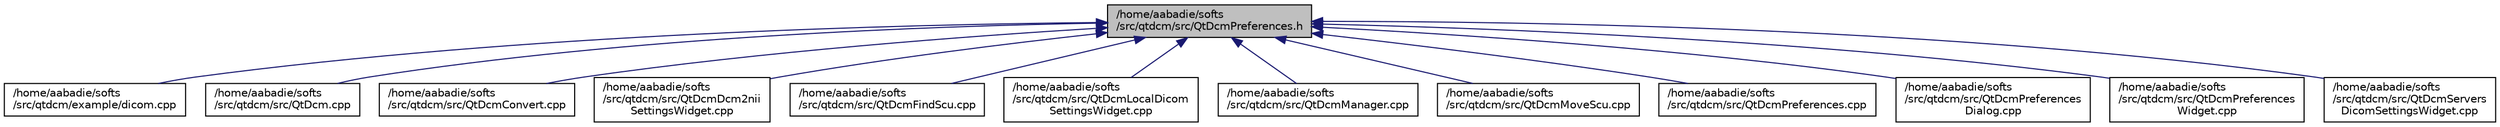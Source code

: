 digraph "/home/aabadie/softs/src/qtdcm/src/QtDcmPreferences.h"
{
  edge [fontname="Helvetica",fontsize="10",labelfontname="Helvetica",labelfontsize="10"];
  node [fontname="Helvetica",fontsize="10",shape=record];
  Node1 [label="/home/aabadie/softs\l/src/qtdcm/src/QtDcmPreferences.h",height=0.2,width=0.4,color="black", fillcolor="grey75", style="filled", fontcolor="black"];
  Node1 -> Node2 [dir="back",color="midnightblue",fontsize="10",style="solid",fontname="Helvetica"];
  Node2 [label="/home/aabadie/softs\l/src/qtdcm/example/dicom.cpp",height=0.2,width=0.4,color="black", fillcolor="white", style="filled",URL="$dicom_8cpp.html",tooltip="Main class for the example. "];
  Node1 -> Node3 [dir="back",color="midnightblue",fontsize="10",style="solid",fontname="Helvetica"];
  Node3 [label="/home/aabadie/softs\l/src/qtdcm/src/QtDcm.cpp",height=0.2,width=0.4,color="black", fillcolor="white", style="filled",URL="$QtDcm_8cpp.html"];
  Node1 -> Node4 [dir="back",color="midnightblue",fontsize="10",style="solid",fontname="Helvetica"];
  Node4 [label="/home/aabadie/softs\l/src/qtdcm/src/QtDcmConvert.cpp",height=0.2,width=0.4,color="black", fillcolor="white", style="filled",URL="$QtDcmConvert_8cpp.html"];
  Node1 -> Node5 [dir="back",color="midnightblue",fontsize="10",style="solid",fontname="Helvetica"];
  Node5 [label="/home/aabadie/softs\l/src/qtdcm/src/QtDcmDcm2nii\lSettingsWidget.cpp",height=0.2,width=0.4,color="black", fillcolor="white", style="filled",URL="$QtDcmDcm2niiSettingsWidget_8cpp.html"];
  Node1 -> Node6 [dir="back",color="midnightblue",fontsize="10",style="solid",fontname="Helvetica"];
  Node6 [label="/home/aabadie/softs\l/src/qtdcm/src/QtDcmFindScu.cpp",height=0.2,width=0.4,color="black", fillcolor="white", style="filled",URL="$QtDcmFindScu_8cpp.html"];
  Node1 -> Node7 [dir="back",color="midnightblue",fontsize="10",style="solid",fontname="Helvetica"];
  Node7 [label="/home/aabadie/softs\l/src/qtdcm/src/QtDcmLocalDicom\lSettingsWidget.cpp",height=0.2,width=0.4,color="black", fillcolor="white", style="filled",URL="$QtDcmLocalDicomSettingsWidget_8cpp.html"];
  Node1 -> Node8 [dir="back",color="midnightblue",fontsize="10",style="solid",fontname="Helvetica"];
  Node8 [label="/home/aabadie/softs\l/src/qtdcm/src/QtDcmManager.cpp",height=0.2,width=0.4,color="black", fillcolor="white", style="filled",URL="$QtDcmManager_8cpp.html"];
  Node1 -> Node9 [dir="back",color="midnightblue",fontsize="10",style="solid",fontname="Helvetica"];
  Node9 [label="/home/aabadie/softs\l/src/qtdcm/src/QtDcmMoveScu.cpp",height=0.2,width=0.4,color="black", fillcolor="white", style="filled",URL="$QtDcmMoveScu_8cpp.html"];
  Node1 -> Node10 [dir="back",color="midnightblue",fontsize="10",style="solid",fontname="Helvetica"];
  Node10 [label="/home/aabadie/softs\l/src/qtdcm/src/QtDcmPreferences.cpp",height=0.2,width=0.4,color="black", fillcolor="white", style="filled",URL="$QtDcmPreferences_8cpp.html"];
  Node1 -> Node11 [dir="back",color="midnightblue",fontsize="10",style="solid",fontname="Helvetica"];
  Node11 [label="/home/aabadie/softs\l/src/qtdcm/src/QtDcmPreferences\lDialog.cpp",height=0.2,width=0.4,color="black", fillcolor="white", style="filled",URL="$QtDcmPreferencesDialog_8cpp.html"];
  Node1 -> Node12 [dir="back",color="midnightblue",fontsize="10",style="solid",fontname="Helvetica"];
  Node12 [label="/home/aabadie/softs\l/src/qtdcm/src/QtDcmPreferences\lWidget.cpp",height=0.2,width=0.4,color="black", fillcolor="white", style="filled",URL="$QtDcmPreferencesWidget_8cpp.html"];
  Node1 -> Node13 [dir="back",color="midnightblue",fontsize="10",style="solid",fontname="Helvetica"];
  Node13 [label="/home/aabadie/softs\l/src/qtdcm/src/QtDcmServers\lDicomSettingsWidget.cpp",height=0.2,width=0.4,color="black", fillcolor="white", style="filled",URL="$QtDcmServersDicomSettingsWidget_8cpp.html"];
}
